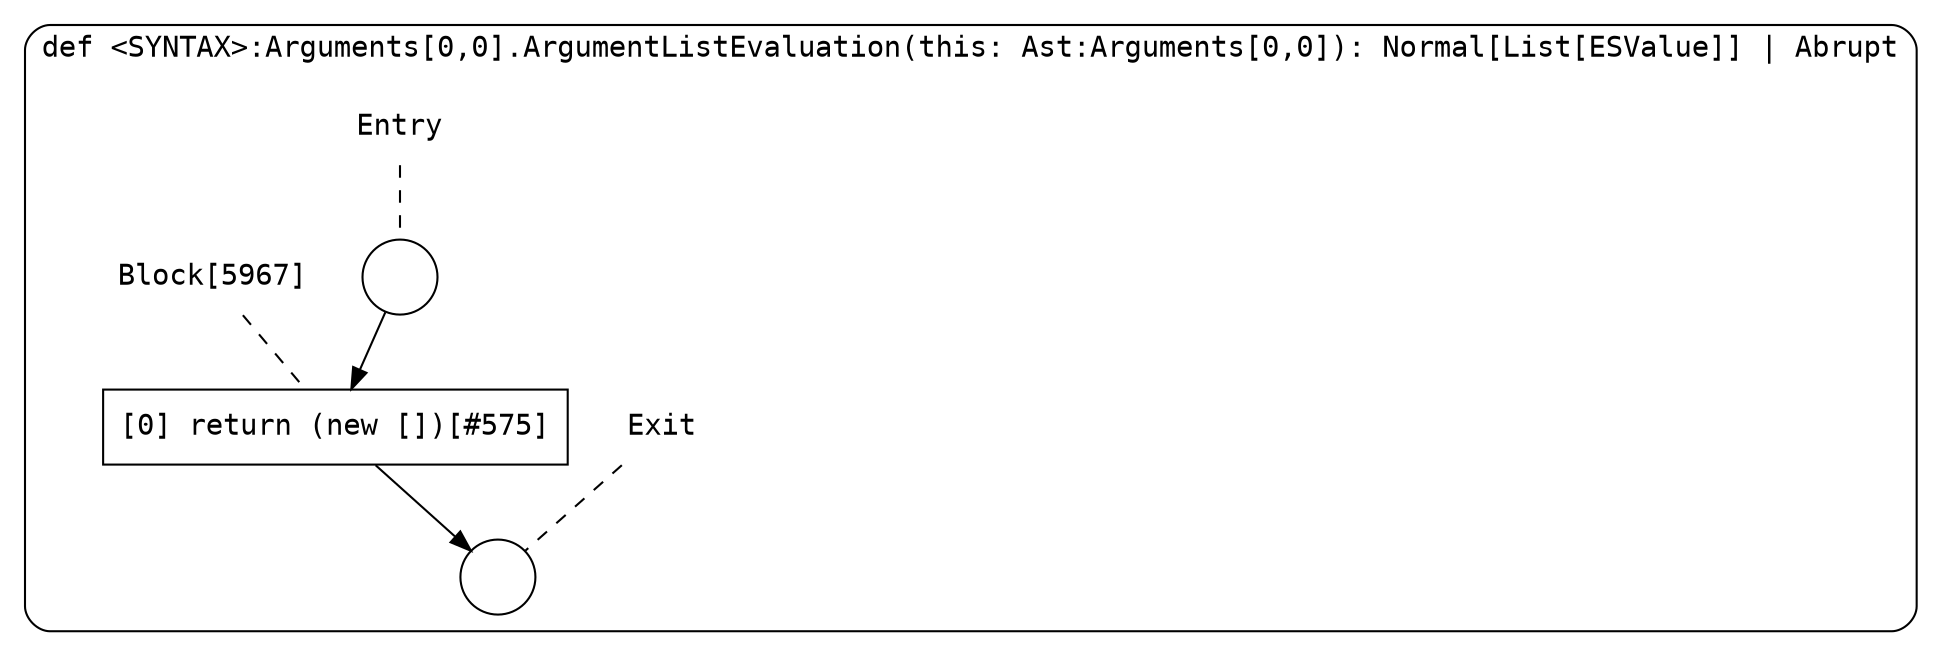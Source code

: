 digraph {
  graph [fontname = "Consolas"]
  node [fontname = "Consolas"]
  edge [fontname = "Consolas"]
  subgraph cluster1277 {
    label = "def <SYNTAX>:Arguments[0,0].ArgumentListEvaluation(this: Ast:Arguments[0,0]): Normal[List[ESValue]] | Abrupt"
    style = rounded
    cluster1277_entry_name [shape=none, label=<<font color="black">Entry</font>>]
    cluster1277_entry_name -> cluster1277_entry [arrowhead=none, color="black", style=dashed]
    cluster1277_entry [shape=circle label=" " color="black" fillcolor="white" style=filled]
    cluster1277_entry -> node5967 [color="black"]
    cluster1277_exit_name [shape=none, label=<<font color="black">Exit</font>>]
    cluster1277_exit_name -> cluster1277_exit [arrowhead=none, color="black", style=dashed]
    cluster1277_exit [shape=circle label=" " color="black" fillcolor="white" style=filled]
    node5967_name [shape=none, label=<<font color="black">Block[5967]</font>>]
    node5967_name -> node5967 [arrowhead=none, color="black", style=dashed]
    node5967 [shape=box, label=<<font color="black">[0] return (new [])[#575]<BR ALIGN="LEFT"/></font>> color="black" fillcolor="white", style=filled]
    node5967 -> cluster1277_exit [color="black"]
  }
}